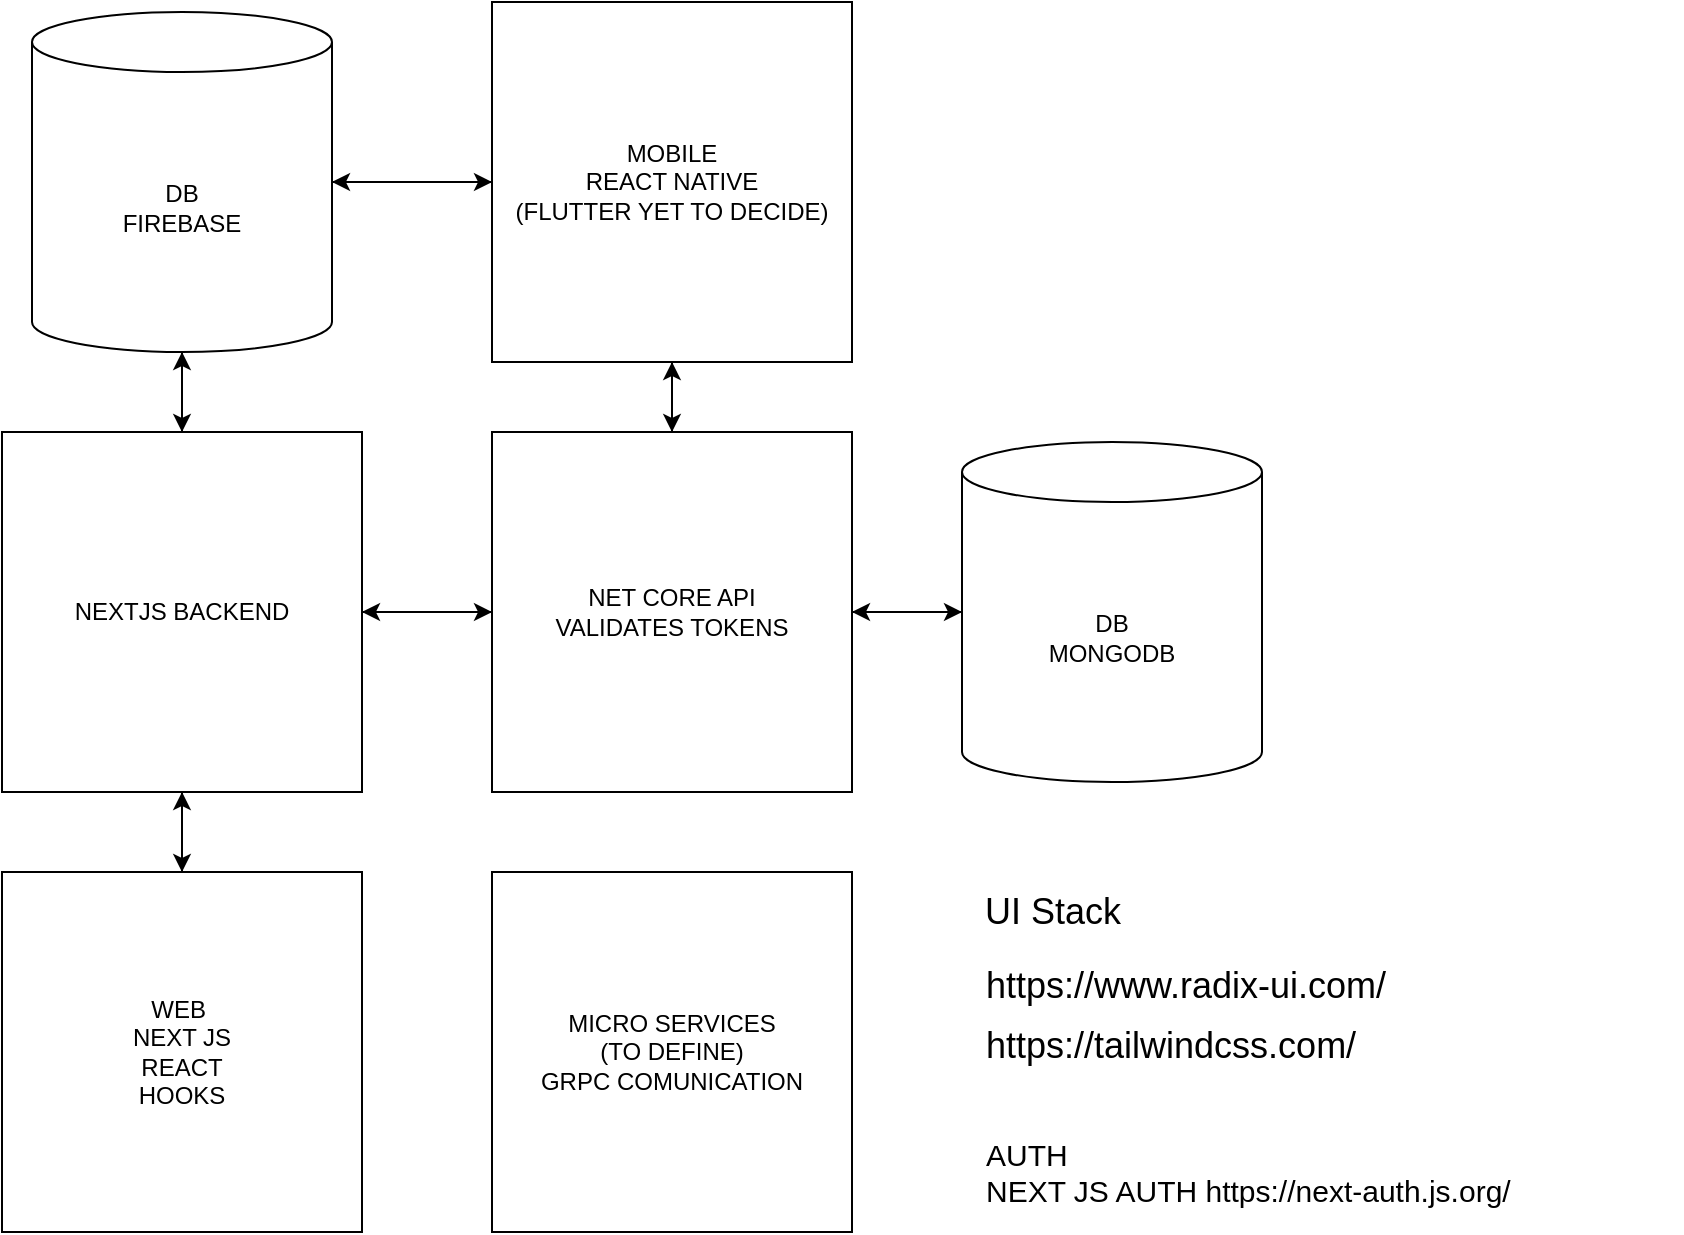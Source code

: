 <mxfile version="20.4.2" type="github" pages="2">
  <diagram id="x3NzBZNxcZTpQ1vrpnvu" name="React Alternative">
    <mxGraphModel dx="1426" dy="699" grid="1" gridSize="10" guides="1" tooltips="1" connect="1" arrows="1" fold="1" page="1" pageScale="1" pageWidth="827" pageHeight="1169" math="0" shadow="0">
      <root>
        <mxCell id="0" />
        <mxCell id="1" parent="0" />
        <mxCell id="SJg5_xCc7w96RSiMEFbe-8" style="edgeStyle=orthogonalEdgeStyle;rounded=0;orthogonalLoop=1;jettySize=auto;html=1;exitX=0.5;exitY=0;exitDx=0;exitDy=0;entryX=0.5;entryY=1;entryDx=0;entryDy=0;fontSize=18;" parent="1" source="TWxX8gXJcYfMCjZt2LJU-2" target="TWxX8gXJcYfMCjZt2LJU-6" edge="1">
          <mxGeometry relative="1" as="geometry" />
        </mxCell>
        <mxCell id="TWxX8gXJcYfMCjZt2LJU-2" value="WEB&amp;nbsp;&lt;br&gt;NEXT JS&lt;br&gt;REACT&lt;br&gt;HOOKS" style="whiteSpace=wrap;html=1;aspect=fixed;" parent="1" vertex="1">
          <mxGeometry x="110" y="460" width="180" height="180" as="geometry" />
        </mxCell>
        <mxCell id="SJg5_xCc7w96RSiMEFbe-1" style="edgeStyle=orthogonalEdgeStyle;rounded=0;orthogonalLoop=1;jettySize=auto;html=1;exitX=0;exitY=0.5;exitDx=0;exitDy=0;entryX=1;entryY=0.5;entryDx=0;entryDy=0;entryPerimeter=0;fontSize=18;" parent="1" source="TWxX8gXJcYfMCjZt2LJU-3" target="TWxX8gXJcYfMCjZt2LJU-4" edge="1">
          <mxGeometry relative="1" as="geometry" />
        </mxCell>
        <mxCell id="SJg5_xCc7w96RSiMEFbe-2" style="edgeStyle=orthogonalEdgeStyle;rounded=0;orthogonalLoop=1;jettySize=auto;html=1;exitX=0.5;exitY=1;exitDx=0;exitDy=0;entryX=0.5;entryY=0;entryDx=0;entryDy=0;fontSize=18;" parent="1" source="TWxX8gXJcYfMCjZt2LJU-3" target="EaMnpGQ3Wai9uCwgJDCJ-1" edge="1">
          <mxGeometry relative="1" as="geometry" />
        </mxCell>
        <mxCell id="TWxX8gXJcYfMCjZt2LJU-3" value="MOBILE&lt;br&gt;REACT NATIVE&lt;br&gt;(FLUTTER YET TO DECIDE)" style="whiteSpace=wrap;html=1;aspect=fixed;" parent="1" vertex="1">
          <mxGeometry x="355" y="25" width="180" height="180" as="geometry" />
        </mxCell>
        <mxCell id="SJg5_xCc7w96RSiMEFbe-10" style="edgeStyle=orthogonalEdgeStyle;rounded=0;orthogonalLoop=1;jettySize=auto;html=1;exitX=0.5;exitY=1;exitDx=0;exitDy=0;exitPerimeter=0;entryX=0.5;entryY=0;entryDx=0;entryDy=0;fontSize=18;" parent="1" source="TWxX8gXJcYfMCjZt2LJU-4" target="TWxX8gXJcYfMCjZt2LJU-6" edge="1">
          <mxGeometry relative="1" as="geometry" />
        </mxCell>
        <mxCell id="SJg5_xCc7w96RSiMEFbe-15" style="edgeStyle=orthogonalEdgeStyle;rounded=0;orthogonalLoop=1;jettySize=auto;html=1;exitX=1;exitY=0.5;exitDx=0;exitDy=0;exitPerimeter=0;entryX=0;entryY=0.5;entryDx=0;entryDy=0;fontSize=18;" parent="1" source="TWxX8gXJcYfMCjZt2LJU-4" target="TWxX8gXJcYfMCjZt2LJU-3" edge="1">
          <mxGeometry relative="1" as="geometry" />
        </mxCell>
        <mxCell id="TWxX8gXJcYfMCjZt2LJU-4" value="DB&lt;br&gt;FIREBASE" style="shape=cylinder3;whiteSpace=wrap;html=1;boundedLbl=1;backgroundOutline=1;size=15;" parent="1" vertex="1">
          <mxGeometry x="125" y="30" width="150" height="170" as="geometry" />
        </mxCell>
        <mxCell id="HjyetVFlQ0s-kvShANqH-1" style="edgeStyle=orthogonalEdgeStyle;rounded=0;orthogonalLoop=1;jettySize=auto;html=1;exitX=0.5;exitY=0;exitDx=0;exitDy=0;entryX=0.5;entryY=1;entryDx=0;entryDy=0;entryPerimeter=0;fontSize=18;" parent="1" source="TWxX8gXJcYfMCjZt2LJU-6" target="TWxX8gXJcYfMCjZt2LJU-4" edge="1">
          <mxGeometry relative="1" as="geometry" />
        </mxCell>
        <mxCell id="SJg5_xCc7w96RSiMEFbe-7" style="edgeStyle=orthogonalEdgeStyle;rounded=0;orthogonalLoop=1;jettySize=auto;html=1;exitX=1;exitY=0.5;exitDx=0;exitDy=0;entryX=0;entryY=0.5;entryDx=0;entryDy=0;fontSize=18;" parent="1" source="TWxX8gXJcYfMCjZt2LJU-6" target="EaMnpGQ3Wai9uCwgJDCJ-1" edge="1">
          <mxGeometry relative="1" as="geometry" />
        </mxCell>
        <mxCell id="SJg5_xCc7w96RSiMEFbe-14" style="edgeStyle=orthogonalEdgeStyle;rounded=0;orthogonalLoop=1;jettySize=auto;html=1;exitX=0.5;exitY=1;exitDx=0;exitDy=0;entryX=0.5;entryY=0;entryDx=0;entryDy=0;fontSize=18;" parent="1" source="TWxX8gXJcYfMCjZt2LJU-6" target="TWxX8gXJcYfMCjZt2LJU-2" edge="1">
          <mxGeometry relative="1" as="geometry" />
        </mxCell>
        <mxCell id="TWxX8gXJcYfMCjZt2LJU-6" value="NEXTJS BACKEND" style="rounded=0;whiteSpace=wrap;html=1;" parent="1" vertex="1">
          <mxGeometry x="110" y="240" width="180" height="180" as="geometry" />
        </mxCell>
        <mxCell id="SJg5_xCc7w96RSiMEFbe-12" style="edgeStyle=orthogonalEdgeStyle;rounded=0;orthogonalLoop=1;jettySize=auto;html=1;exitX=0;exitY=0.5;exitDx=0;exitDy=0;exitPerimeter=0;entryX=1;entryY=0.5;entryDx=0;entryDy=0;fontSize=18;" parent="1" source="TWxX8gXJcYfMCjZt2LJU-8" target="EaMnpGQ3Wai9uCwgJDCJ-1" edge="1">
          <mxGeometry relative="1" as="geometry" />
        </mxCell>
        <mxCell id="TWxX8gXJcYfMCjZt2LJU-8" value="DB&lt;br&gt;MONGODB" style="shape=cylinder3;whiteSpace=wrap;html=1;boundedLbl=1;backgroundOutline=1;size=15;" parent="1" vertex="1">
          <mxGeometry x="590" y="245" width="150" height="170" as="geometry" />
        </mxCell>
        <mxCell id="45i4qmXUu39TKB9Uq_cI-1" value="MICRO SERVICES&lt;br&gt;(TO DEFINE)&lt;br&gt;GRPC COMUNICATION" style="whiteSpace=wrap;html=1;aspect=fixed;" parent="1" vertex="1">
          <mxGeometry x="355" y="460" width="180" height="180" as="geometry" />
        </mxCell>
        <UserObject label="https://www.radix-ui.com/" link="https://www.radix-ui.com/" id="9zpZnbGD4LVYNpvP_AFe-1">
          <mxCell style="text;whiteSpace=wrap;html=1;fontSize=18;" parent="1" vertex="1">
            <mxGeometry x="600" y="500" width="350" height="40" as="geometry" />
          </mxCell>
        </UserObject>
        <mxCell id="9zpZnbGD4LVYNpvP_AFe-2" value="UI Stack" style="text;html=1;align=center;verticalAlign=middle;resizable=0;points=[];autosize=1;strokeColor=none;fillColor=none;fontSize=18;" parent="1" vertex="1">
          <mxGeometry x="590" y="460" width="90" height="40" as="geometry" />
        </mxCell>
        <UserObject label="https://tailwindcss.com/" link="https://www.radix-ui.com/" id="9zpZnbGD4LVYNpvP_AFe-3">
          <mxCell style="text;whiteSpace=wrap;html=1;fontSize=18;" parent="1" vertex="1">
            <mxGeometry x="600" y="530" width="350" height="40" as="geometry" />
          </mxCell>
        </UserObject>
        <mxCell id="SJg5_xCc7w96RSiMEFbe-9" style="edgeStyle=orthogonalEdgeStyle;rounded=0;orthogonalLoop=1;jettySize=auto;html=1;exitX=1;exitY=0.5;exitDx=0;exitDy=0;entryX=0;entryY=0.5;entryDx=0;entryDy=0;entryPerimeter=0;fontSize=18;" parent="1" source="EaMnpGQ3Wai9uCwgJDCJ-1" target="TWxX8gXJcYfMCjZt2LJU-8" edge="1">
          <mxGeometry relative="1" as="geometry" />
        </mxCell>
        <mxCell id="SJg5_xCc7w96RSiMEFbe-11" style="edgeStyle=orthogonalEdgeStyle;rounded=0;orthogonalLoop=1;jettySize=auto;html=1;exitX=0.5;exitY=0;exitDx=0;exitDy=0;entryX=0.5;entryY=1;entryDx=0;entryDy=0;fontSize=18;" parent="1" source="EaMnpGQ3Wai9uCwgJDCJ-1" target="TWxX8gXJcYfMCjZt2LJU-3" edge="1">
          <mxGeometry relative="1" as="geometry" />
        </mxCell>
        <mxCell id="SJg5_xCc7w96RSiMEFbe-13" style="edgeStyle=orthogonalEdgeStyle;rounded=0;orthogonalLoop=1;jettySize=auto;html=1;exitX=0;exitY=0.5;exitDx=0;exitDy=0;entryX=1;entryY=0.5;entryDx=0;entryDy=0;fontSize=18;" parent="1" source="EaMnpGQ3Wai9uCwgJDCJ-1" target="TWxX8gXJcYfMCjZt2LJU-6" edge="1">
          <mxGeometry relative="1" as="geometry" />
        </mxCell>
        <mxCell id="EaMnpGQ3Wai9uCwgJDCJ-1" value="NET CORE API&lt;br&gt;VALIDATES TOKENS" style="whiteSpace=wrap;html=1;aspect=fixed;" parent="1" vertex="1">
          <mxGeometry x="355" y="240" width="180" height="180" as="geometry" />
        </mxCell>
        <mxCell id="jIpJnBMFX3thh-YYDVB8-1" value="&lt;div style=&quot;font-size: 15px;&quot;&gt;&lt;span style=&quot;background-color: initial; font-size: 15px;&quot;&gt;AUTH&lt;/span&gt;&lt;/div&gt;NEXT JS AUTH&amp;nbsp;https://next-auth.js.org/&amp;nbsp;" style="text;html=1;align=left;verticalAlign=middle;resizable=0;points=[];autosize=1;strokeColor=none;fillColor=none;fontSize=15;" vertex="1" parent="1">
          <mxGeometry x="600" y="585" width="290" height="50" as="geometry" />
        </mxCell>
      </root>
    </mxGraphModel>
  </diagram>
  <diagram name="Blazor Alternative" id="Y2TaGBKHKHRG3-GV48pp">
    <mxGraphModel dx="1186" dy="669" grid="1" gridSize="10" guides="1" tooltips="1" connect="1" arrows="1" fold="1" page="1" pageScale="1" pageWidth="827" pageHeight="1169" math="0" shadow="0">
      <root>
        <mxCell id="3dPY_2HfxJQeCn0-KGAW-0" />
        <mxCell id="3dPY_2HfxJQeCn0-KGAW-1" parent="3dPY_2HfxJQeCn0-KGAW-0" />
        <mxCell id="gasyf03a9yu1G8grFv1T-4" style="edgeStyle=orthogonalEdgeStyle;rounded=0;orthogonalLoop=1;jettySize=auto;html=1;exitX=1;exitY=0.5;exitDx=0;exitDy=0;entryX=0;entryY=0.5;entryDx=0;entryDy=0;entryPerimeter=0;" parent="3dPY_2HfxJQeCn0-KGAW-1" source="3dPY_2HfxJQeCn0-KGAW-2" target="3dPY_2HfxJQeCn0-KGAW-7" edge="1">
          <mxGeometry relative="1" as="geometry" />
        </mxCell>
        <mxCell id="3dPY_2HfxJQeCn0-KGAW-2" value="NET CORE API&lt;br&gt;VALIDATES TOKENS" style="whiteSpace=wrap;html=1;aspect=fixed;" parent="3dPY_2HfxJQeCn0-KGAW-1" vertex="1">
          <mxGeometry x="350" y="252.5" width="145" height="145" as="geometry" />
        </mxCell>
        <mxCell id="3dPY_2HfxJQeCn0-KGAW-3" value="BLAZOR&lt;br&gt;WASM&lt;br&gt;UI REQUEST TO&lt;br&gt;BLAZOR SERVER" style="whiteSpace=wrap;html=1;aspect=fixed;" parent="3dPY_2HfxJQeCn0-KGAW-1" vertex="1">
          <mxGeometry x="121.25" y="430" width="157.5" height="157.5" as="geometry" />
        </mxCell>
        <mxCell id="3dPY_2HfxJQeCn0-KGAW-5" value="AUTH&lt;br&gt;USERS DB&lt;br&gt;FIREBASE" style="shape=cylinder3;whiteSpace=wrap;html=1;boundedLbl=1;backgroundOutline=1;size=15;" parent="3dPY_2HfxJQeCn0-KGAW-1" vertex="1">
          <mxGeometry x="125" y="60" width="150" height="170" as="geometry" />
        </mxCell>
        <mxCell id="gasyf03a9yu1G8grFv1T-1" style="edgeStyle=orthogonalEdgeStyle;rounded=0;orthogonalLoop=1;jettySize=auto;html=1;exitX=0.5;exitY=0;exitDx=0;exitDy=0;entryX=0.5;entryY=1;entryDx=0;entryDy=0;entryPerimeter=0;" parent="3dPY_2HfxJQeCn0-KGAW-1" source="3dPY_2HfxJQeCn0-KGAW-6" target="3dPY_2HfxJQeCn0-KGAW-5" edge="1">
          <mxGeometry relative="1" as="geometry" />
        </mxCell>
        <mxCell id="gasyf03a9yu1G8grFv1T-2" style="edgeStyle=orthogonalEdgeStyle;rounded=0;orthogonalLoop=1;jettySize=auto;html=1;exitX=0.5;exitY=1;exitDx=0;exitDy=0;entryX=0.5;entryY=0;entryDx=0;entryDy=0;" parent="3dPY_2HfxJQeCn0-KGAW-1" source="3dPY_2HfxJQeCn0-KGAW-6" target="3dPY_2HfxJQeCn0-KGAW-3" edge="1">
          <mxGeometry relative="1" as="geometry" />
        </mxCell>
        <mxCell id="gasyf03a9yu1G8grFv1T-3" style="edgeStyle=orthogonalEdgeStyle;rounded=0;orthogonalLoop=1;jettySize=auto;html=1;exitX=1;exitY=0.5;exitDx=0;exitDy=0;entryX=0;entryY=0.5;entryDx=0;entryDy=0;" parent="3dPY_2HfxJQeCn0-KGAW-1" source="3dPY_2HfxJQeCn0-KGAW-6" target="3dPY_2HfxJQeCn0-KGAW-2" edge="1">
          <mxGeometry relative="1" as="geometry" />
        </mxCell>
        <mxCell id="3dPY_2HfxJQeCn0-KGAW-6" value="BLAZOR BACKEND&lt;br&gt;AUTH DONE TROUGH THIS&lt;br&gt;HHTP ONLY COOKIE&lt;br&gt;&lt;br&gt;ALL REQUEST TO BACKEND&lt;br&gt;DONE HERE" style="rounded=0;whiteSpace=wrap;html=1;" parent="3dPY_2HfxJQeCn0-KGAW-1" vertex="1">
          <mxGeometry x="110" y="260" width="180" height="130" as="geometry" />
        </mxCell>
        <mxCell id="3dPY_2HfxJQeCn0-KGAW-7" value="DB&lt;br&gt;MONGODB" style="shape=cylinder3;whiteSpace=wrap;html=1;boundedLbl=1;backgroundOutline=1;size=15;" parent="3dPY_2HfxJQeCn0-KGAW-1" vertex="1">
          <mxGeometry x="550" y="235" width="160" height="180" as="geometry" />
        </mxCell>
        <mxCell id="3dPY_2HfxJQeCn0-KGAW-8" value="MICRO SERVICES&lt;br&gt;(TO DEFINE)&lt;br&gt;GRPC COMUNICATION?" style="whiteSpace=wrap;html=1;aspect=fixed;" parent="3dPY_2HfxJQeCn0-KGAW-1" vertex="1">
          <mxGeometry x="460" y="10" width="180" height="180" as="geometry" />
        </mxCell>
      </root>
    </mxGraphModel>
  </diagram>
</mxfile>
